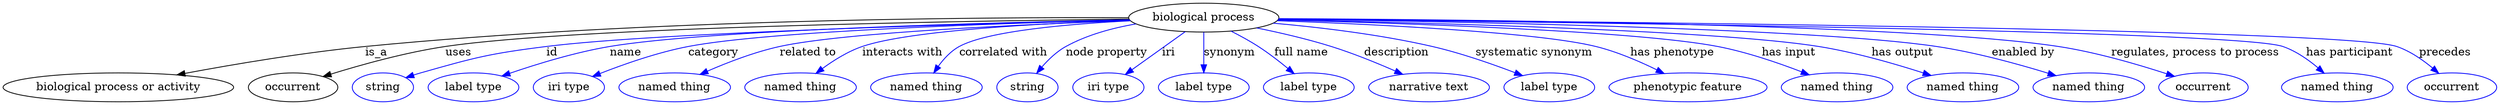 digraph {
	graph [bb="0,0,2536.3,123"];
	node [label="\N"];
	"biological process"	 [height=0.5,
		label="biological process",
		pos="1230.1,105",
		width=2.0762];
	"biological process or activity"	 [height=0.5,
		pos="113.09,18",
		width=3.1414];
	"biological process" -> "biological process or activity"	 [label=is_a,
		lp="377.09,61.5",
		pos="e,174.26,33.143 1155.4,103.4 974.81,99.281 517.84,87.34 366.09,69 304.06,61.502 234.53,47.04 184.09,35.425"];
	occurrent	 [height=0.5,
		pos="288.09,18",
		width=1.2277];
	"biological process" -> occurrent	 [label=uses,
		lp="463.09,61.5",
		pos="e,319.63,30.658 1155.3,103.88 987.45,100.98 584.97,91.819 451.09,69 408.57,61.754 361.75,46.278 329.24,34.263"];
	id	 [color=blue,
		height=0.5,
		label=string,
		pos="381.09,18",
		width=0.84854];
	"biological process" -> id	 [color=blue,
		label=id,
		lp="562.59,61.5",
		pos="e,404.91,29.585 1155.8,102.76 1005.6,97.94 670.69,85.674 557.09,69 495.55,59.967 479.92,56.181 421.09,36 418.84,35.229 416.55,34.378 \
414.25,33.478",
		style=solid];
	name	 [color=blue,
		height=0.5,
		label="label type",
		pos="475.09,18",
		width=1.2638];
	"biological process" -> name	 [color=blue,
		label=name,
		lp="642.59,61.5",
		pos="e,506.46,31.247 1155.8,103.01 1017.6,98.909 726.25,88.242 627.09,69 588.38,61.488 545.96,46.672 515.8,34.936",
		style=solid];
	category	 [color=blue,
		height=0.5,
		label="iri type",
		pos="575.09,18",
		width=1.011];
	"biological process" -> category	 [color=blue,
		label=category,
		lp="735.59,61.5",
		pos="e,601.42,30.474 1155.9,102.39 1033.6,97.65 794.66,86.482 712.09,69 676.6,61.486 638.03,46.462 610.88,34.658",
		style=solid];
	"related to"	 [color=blue,
		height=0.5,
		label="named thing",
		pos="685.09,18",
		width=1.5346];
	"biological process" -> "related to"	 [color=blue,
		label="related to",
		lp="833.09,61.5",
		pos="e,714.78,33.494 1156.6,101.5 1053.5,96.113 871.34,84.751 807.09,69 778.28,61.937 747.48,49.014 724.03,37.944",
		style=solid];
	"interacts with"	 [color=blue,
		height=0.5,
		label="named thing",
		pos="813.09,18",
		width=1.5346];
	"biological process" -> "interacts with"	 [color=blue,
		label="interacts with",
		lp="930.09,61.5",
		pos="e,833.75,34.98 1156.8,101.09 1072.6,95.924 940.15,85.488 893.09,69 874.77,62.581 856.36,51.262 841.83,40.915",
		style=solid];
	"correlated with"	 [color=blue,
		height=0.5,
		label="named thing",
		pos="941.09,18",
		width=1.5346];
	"biological process" -> "correlated with"	 [color=blue,
		label="correlated with",
		lp="1032.1,61.5",
		pos="e,953.45,35.555 1159,99.3 1099.5,93.613 1019.7,83.606 991.09,69 979.19,62.917 968.44,52.912 959.99,43.368",
		style=solid];
	"node property"	 [color=blue,
		height=0.5,
		label=string,
		pos="1045.1,18",
		width=0.84854];
	"biological process" -> "node property"	 [color=blue,
		label="node property",
		lp="1133.1,61.5",
		pos="e,1057.3,34.538 1166.5,95.359 1143,89.952 1116.8,81.647 1095.1,69 1083.4,62.168 1072.5,51.864 1064,42.303",
		style=solid];
	iri	 [color=blue,
		height=0.5,
		label="iri type",
		pos="1130.1,18",
		width=1.011];
	"biological process" -> iri	 [color=blue,
		label=iri,
		lp="1192.6,61.5",
		pos="e,1148.3,33.824 1209.9,87.394 1194.4,73.911 1172.9,55.208 1156.1,40.617",
		style=solid];
	synonym	 [color=blue,
		height=0.5,
		label="label type",
		pos="1230.1,18",
		width=1.2638];
	"biological process" -> synonym	 [color=blue,
		label=synonym,
		lp="1255.6,61.5",
		pos="e,1230.1,36.003 1230.1,86.974 1230.1,75.192 1230.1,59.561 1230.1,46.158",
		style=solid];
	"full name"	 [color=blue,
		height=0.5,
		label="label type",
		pos="1339.1,18",
		width=1.2638];
	"biological process" -> "full name"	 [color=blue,
		label="full name",
		lp="1329.6,61.5",
		pos="e,1322.8,34.882 1257.9,88.164 1266.8,82.407 1276.6,75.717 1285.1,69 1295.5,60.761 1306.3,50.884 1315.5,42.025",
		style=solid];
	description	 [color=blue,
		height=0.5,
		label="narrative text",
		pos="1460.1,18",
		width=1.6068];
	"biological process" -> description	 [color=blue,
		label=description,
		lp="1424.6,61.5",
		pos="e,1432.3,34.069 1284.3,92.585 1308,86.513 1335.8,78.464 1360.1,69 1381.7,60.601 1404.8,49.001 1423.4,38.986",
		style=solid];
	"systematic synonym"	 [color=blue,
		height=0.5,
		label="label type",
		pos="1581.1,18",
		width=1.2638];
	"biological process" -> "systematic synonym"	 [color=blue,
		label="systematic synonym",
		lp="1557.1,61.5",
		pos="e,1552.7,32.165 1299.9,98.426 1345.8,93.039 1406.7,83.83 1459.1,69 1488.2,60.754 1519.7,47.476 1543.4,36.535",
		style=solid];
	"has phenotype"	 [color=blue,
		height=0.5,
		label="phenotypic feature",
		pos="1721.1,18",
		width=2.1304];
	"biological process" -> "has phenotype"	 [color=blue,
		label="has phenotype",
		lp="1695.6,61.5",
		pos="e,1693.5,34.978 1303.5,101.34 1398.9,96.039 1560,85.064 1617.1,69 1640.7,62.369 1665.3,50.513 1684.7,39.901",
		style=solid];
	"has input"	 [color=blue,
		height=0.5,
		label="named thing",
		pos="1871.1,18",
		width=1.5346];
	"biological process" -> "has input"	 [color=blue,
		label="has input",
		lp="1813.1,61.5",
		pos="e,1840.2,32.98 1304.4,102.46 1425.2,97.88 1658.5,87 1739.1,69 1770.9,61.904 1805.1,48.481 1830.8,37.187",
		style=solid];
	"has output"	 [color=blue,
		height=0.5,
		label="named thing",
		pos="1999.1,18",
		width=1.5346];
	"biological process" -> "has output"	 [color=blue,
		label="has output",
		lp="1928.6,61.5",
		pos="e,1964.5,32.059 1304.4,103 1444.2,98.845 1741.1,88.049 1842.1,69 1881.1,61.643 1923.9,47.317 1954.9,35.717",
		style=solid];
	"enabled by"	 [color=blue,
		height=0.5,
		label="named thing",
		pos="2127.1,18",
		width=1.5346];
	"biological process" -> "enabled by"	 [color=blue,
		label="enabled by",
		lp="2052.1,61.5",
		pos="e,2091.5,31.781 1304.8,103.68 1464.9,100.46 1836.7,90.816 1961.1,69 2002.8,61.683 2048.7,47.041 2081.7,35.315",
		style=solid];
	"regulates, process to process"	 [color=blue,
		height=0.5,
		label=occurrent,
		pos="2244.1,18",
		width=1.2277];
	"biological process" -> "regulates, process to process"	 [color=blue,
		label="regulates, process to process",
		lp="2222.1,61.5",
		pos="e,2213,30.898 1304.8,104.37 1484.6,102.44 1937.1,95.077 2086.1,69 2127,61.848 2171.8,46.618 2203.3,34.654",
		style=solid];
	"has participant"	 [color=blue,
		height=0.5,
		label="named thing",
		pos="2375.1,18",
		width=1.5346];
	"biological process" -> "has participant"	 [color=blue,
		label="has participant",
		lp="2372.1,61.5",
		pos="e,2357.5,35.2 1304.8,103.69 1540.6,99.385 2256.9,85.059 2304.1,69 2320.8,63.301 2337,52.23 2349.7,41.854",
		style=solid];
	precedes	 [color=blue,
		height=0.5,
		label=occurrent,
		pos="2492.1,18",
		width=1.2277];
	"biological process" -> precedes	 [color=blue,
		label=precedes,
		lp="2469.1,61.5",
		pos="e,2474,34.477 1304.9,103.87 1557.1,99.91 2363.2,85.984 2416.1,69 2434.3,63.167 2452.1,51.585 2465.9,40.931",
		style=solid];
}
